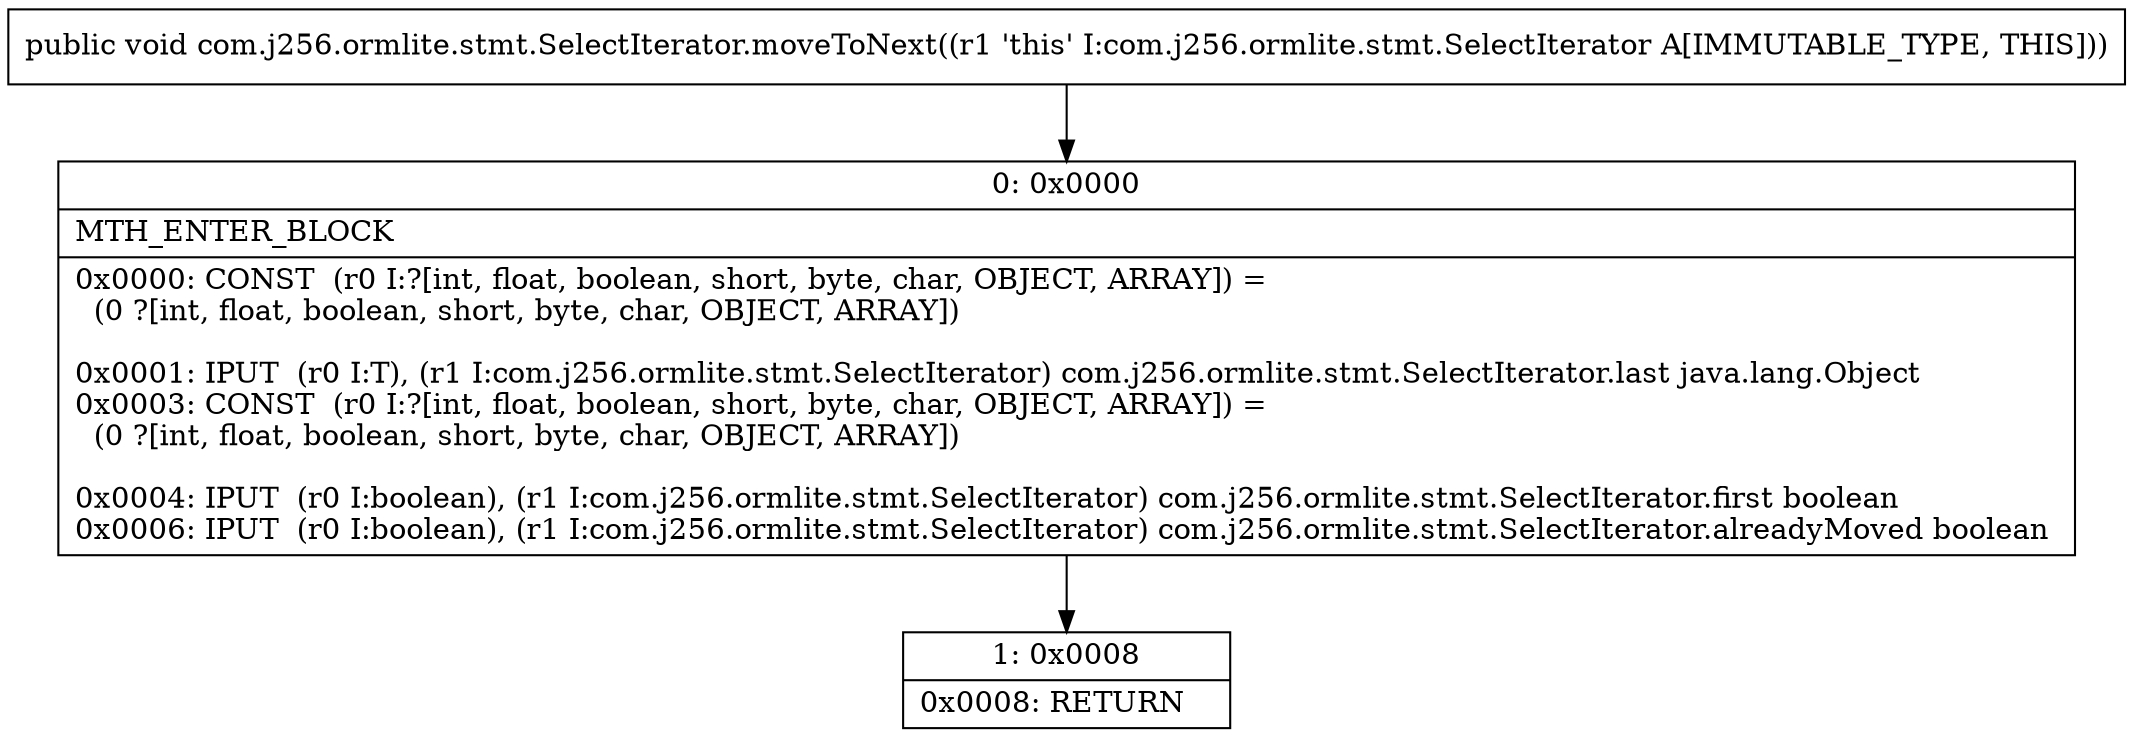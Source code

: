 digraph "CFG forcom.j256.ormlite.stmt.SelectIterator.moveToNext()V" {
Node_0 [shape=record,label="{0\:\ 0x0000|MTH_ENTER_BLOCK\l|0x0000: CONST  (r0 I:?[int, float, boolean, short, byte, char, OBJECT, ARRAY]) = \l  (0 ?[int, float, boolean, short, byte, char, OBJECT, ARRAY])\l \l0x0001: IPUT  (r0 I:T), (r1 I:com.j256.ormlite.stmt.SelectIterator) com.j256.ormlite.stmt.SelectIterator.last java.lang.Object \l0x0003: CONST  (r0 I:?[int, float, boolean, short, byte, char, OBJECT, ARRAY]) = \l  (0 ?[int, float, boolean, short, byte, char, OBJECT, ARRAY])\l \l0x0004: IPUT  (r0 I:boolean), (r1 I:com.j256.ormlite.stmt.SelectIterator) com.j256.ormlite.stmt.SelectIterator.first boolean \l0x0006: IPUT  (r0 I:boolean), (r1 I:com.j256.ormlite.stmt.SelectIterator) com.j256.ormlite.stmt.SelectIterator.alreadyMoved boolean \l}"];
Node_1 [shape=record,label="{1\:\ 0x0008|0x0008: RETURN   \l}"];
MethodNode[shape=record,label="{public void com.j256.ormlite.stmt.SelectIterator.moveToNext((r1 'this' I:com.j256.ormlite.stmt.SelectIterator A[IMMUTABLE_TYPE, THIS])) }"];
MethodNode -> Node_0;
Node_0 -> Node_1;
}

